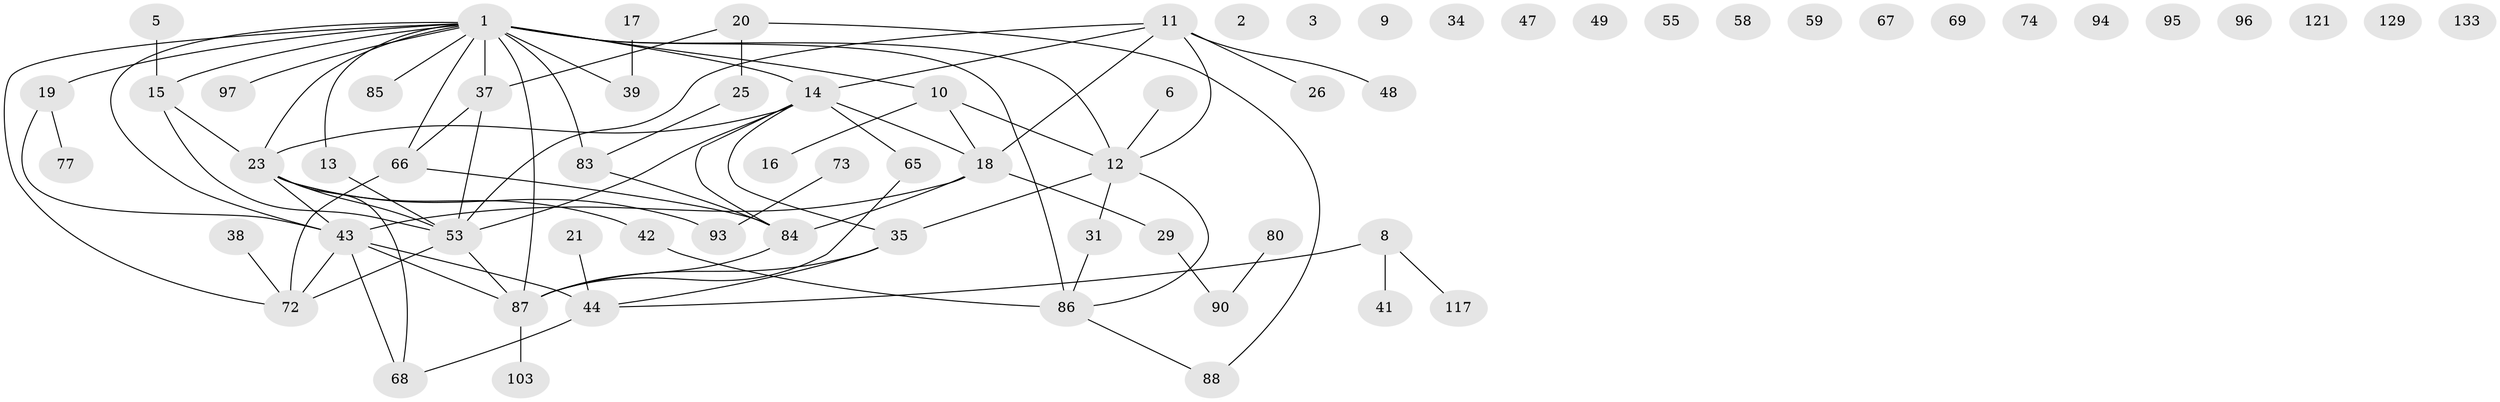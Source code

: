 // original degree distribution, {8: 0.007407407407407408, 0: 0.13333333333333333, 3: 0.17037037037037037, 1: 0.2222222222222222, 2: 0.25925925925925924, 4: 0.1037037037037037, 5: 0.08148148148148149, 6: 0.022222222222222223}
// Generated by graph-tools (version 1.1) at 2025/13/03/09/25 04:13:00]
// undirected, 67 vertices, 83 edges
graph export_dot {
graph [start="1"]
  node [color=gray90,style=filled];
  1 [super="+4+33"];
  2;
  3;
  5;
  6 [super="+7"];
  8 [super="+32"];
  9;
  10 [super="+27+22"];
  11 [super="+30+46"];
  12 [super="+51"];
  13 [super="+91"];
  14 [super="+60"];
  15;
  16;
  17;
  18 [super="+36+61"];
  19 [super="+28"];
  20 [super="+24"];
  21 [super="+132+45"];
  23 [super="+82"];
  25;
  26;
  29 [super="+118"];
  31;
  34;
  35 [super="+62"];
  37 [super="+70"];
  38;
  39 [super="+81"];
  41;
  42;
  43 [super="+63"];
  44 [super="+76"];
  47;
  48 [super="+75"];
  49;
  53 [super="+57+54+64"];
  55;
  58;
  59;
  65;
  66;
  67;
  68 [super="+71+114"];
  69;
  72 [super="+78"];
  73;
  74;
  77;
  80;
  83 [super="+98"];
  84 [super="+109"];
  85;
  86 [super="+99+105"];
  87 [super="+89+104"];
  88;
  90;
  93 [super="+102"];
  94;
  95;
  96;
  97;
  103;
  117;
  121;
  129;
  133;
  1 -- 10;
  1 -- 43;
  1 -- 14;
  1 -- 39;
  1 -- 86 [weight=2];
  1 -- 83;
  1 -- 37;
  1 -- 23;
  1 -- 12 [weight=2];
  1 -- 13;
  1 -- 97;
  1 -- 66;
  1 -- 72;
  1 -- 15;
  1 -- 85;
  1 -- 87;
  1 -- 19;
  5 -- 15;
  6 -- 12;
  8 -- 41;
  8 -- 44;
  8 -- 117;
  10 -- 16;
  10 -- 12;
  10 -- 18;
  11 -- 53;
  11 -- 48;
  11 -- 12;
  11 -- 26;
  11 -- 14;
  11 -- 18;
  12 -- 31;
  12 -- 86;
  12 -- 35;
  13 -- 53;
  14 -- 65;
  14 -- 53;
  14 -- 23;
  14 -- 18;
  14 -- 84;
  14 -- 35;
  15 -- 23;
  15 -- 53;
  17 -- 39;
  18 -- 84;
  18 -- 43;
  18 -- 29;
  19 -- 43;
  19 -- 77;
  20 -- 37;
  20 -- 88;
  20 -- 25;
  21 -- 44;
  23 -- 43;
  23 -- 68;
  23 -- 53;
  23 -- 42;
  23 -- 93;
  25 -- 83;
  29 -- 90;
  31 -- 86;
  35 -- 87;
  35 -- 44;
  37 -- 66;
  37 -- 53;
  38 -- 72;
  42 -- 86;
  43 -- 87;
  43 -- 72;
  43 -- 68;
  43 -- 44;
  44 -- 68;
  53 -- 72;
  53 -- 87;
  65 -- 87;
  66 -- 72;
  66 -- 84;
  73 -- 93;
  80 -- 90;
  83 -- 84;
  84 -- 87;
  86 -- 88;
  87 -- 103;
}
